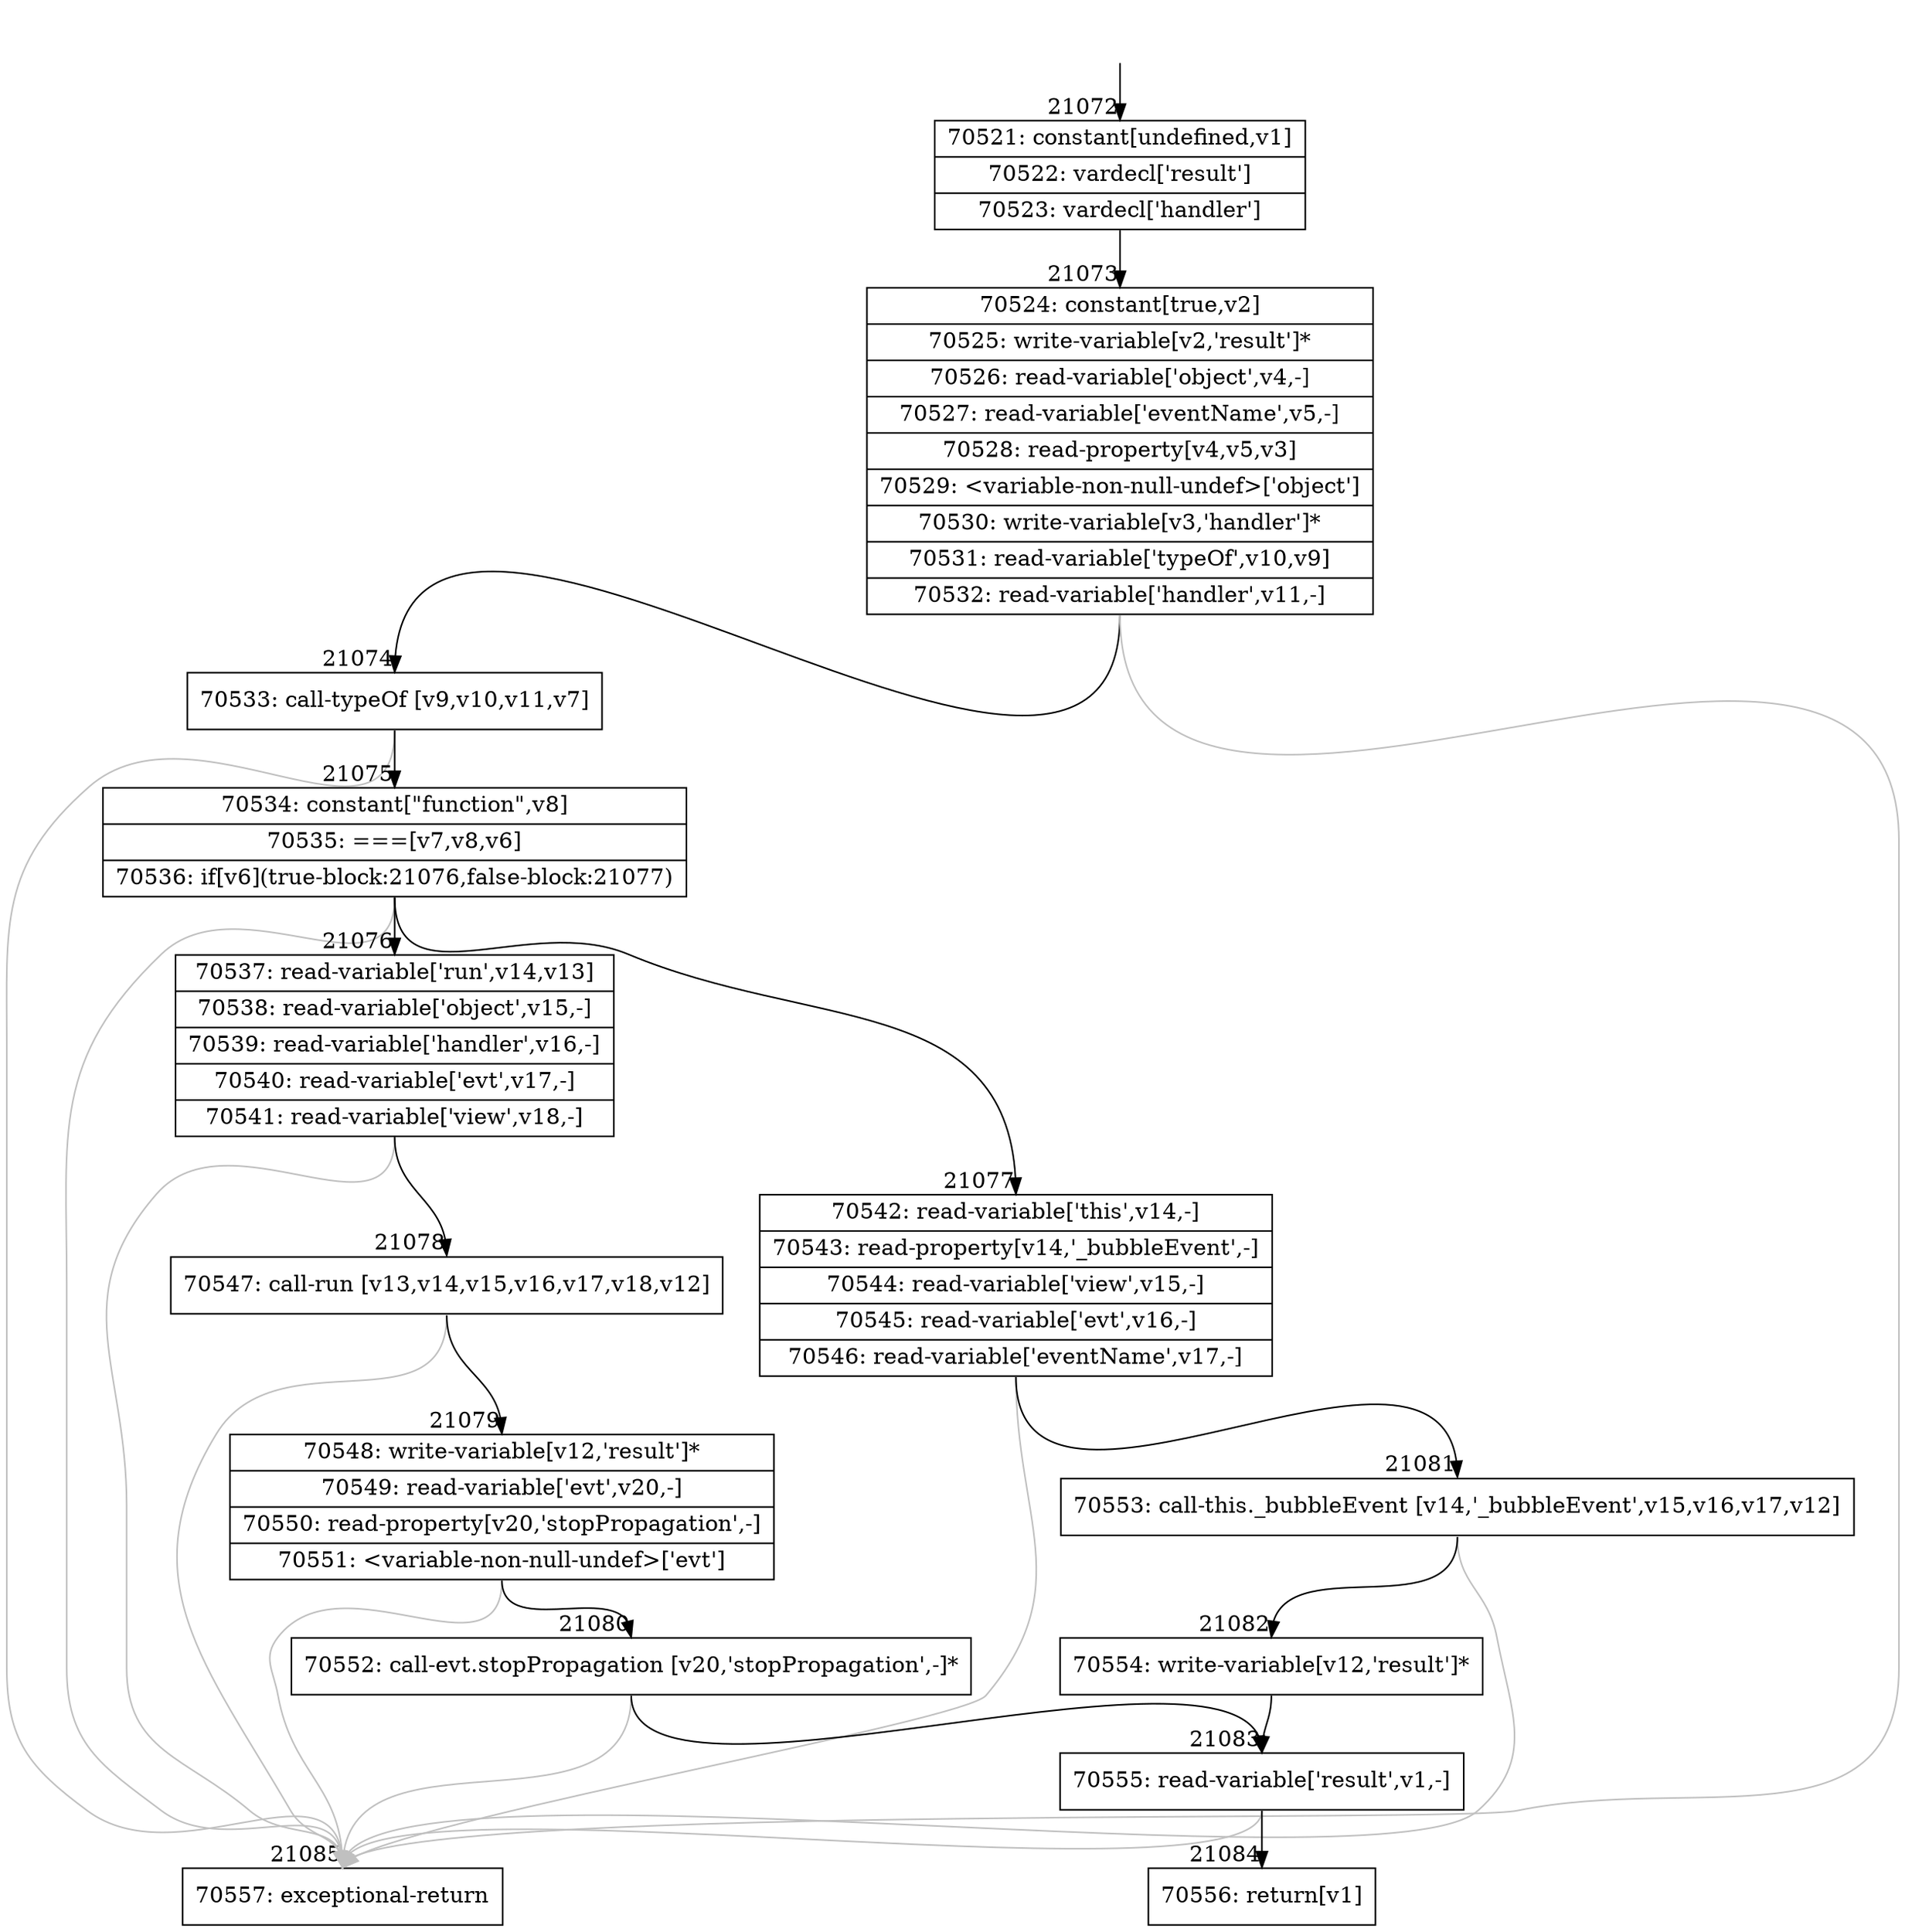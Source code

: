 digraph {
rankdir="TD"
BB_entry1840[shape=none,label=""];
BB_entry1840 -> BB21072 [tailport=s, headport=n, headlabel="    21072"]
BB21072 [shape=record label="{70521: constant[undefined,v1]|70522: vardecl['result']|70523: vardecl['handler']}" ] 
BB21072 -> BB21073 [tailport=s, headport=n, headlabel="      21073"]
BB21073 [shape=record label="{70524: constant[true,v2]|70525: write-variable[v2,'result']*|70526: read-variable['object',v4,-]|70527: read-variable['eventName',v5,-]|70528: read-property[v4,v5,v3]|70529: \<variable-non-null-undef\>['object']|70530: write-variable[v3,'handler']*|70531: read-variable['typeOf',v10,v9]|70532: read-variable['handler',v11,-]}" ] 
BB21073 -> BB21074 [tailport=s, headport=n, headlabel="      21074"]
BB21073 -> BB21085 [tailport=s, headport=n, color=gray, headlabel="      21085"]
BB21074 [shape=record label="{70533: call-typeOf [v9,v10,v11,v7]}" ] 
BB21074 -> BB21075 [tailport=s, headport=n, headlabel="      21075"]
BB21074 -> BB21085 [tailport=s, headport=n, color=gray]
BB21075 [shape=record label="{70534: constant[\"function\",v8]|70535: ===[v7,v8,v6]|70536: if[v6](true-block:21076,false-block:21077)}" ] 
BB21075 -> BB21076 [tailport=s, headport=n, headlabel="      21076"]
BB21075 -> BB21077 [tailport=s, headport=n, headlabel="      21077"]
BB21075 -> BB21085 [tailport=s, headport=n, color=gray]
BB21076 [shape=record label="{70537: read-variable['run',v14,v13]|70538: read-variable['object',v15,-]|70539: read-variable['handler',v16,-]|70540: read-variable['evt',v17,-]|70541: read-variable['view',v18,-]}" ] 
BB21076 -> BB21078 [tailport=s, headport=n, headlabel="      21078"]
BB21076 -> BB21085 [tailport=s, headport=n, color=gray]
BB21077 [shape=record label="{70542: read-variable['this',v14,-]|70543: read-property[v14,'_bubbleEvent',-]|70544: read-variable['view',v15,-]|70545: read-variable['evt',v16,-]|70546: read-variable['eventName',v17,-]}" ] 
BB21077 -> BB21081 [tailport=s, headport=n, headlabel="      21081"]
BB21077 -> BB21085 [tailport=s, headport=n, color=gray]
BB21078 [shape=record label="{70547: call-run [v13,v14,v15,v16,v17,v18,v12]}" ] 
BB21078 -> BB21079 [tailport=s, headport=n, headlabel="      21079"]
BB21078 -> BB21085 [tailport=s, headport=n, color=gray]
BB21079 [shape=record label="{70548: write-variable[v12,'result']*|70549: read-variable['evt',v20,-]|70550: read-property[v20,'stopPropagation',-]|70551: \<variable-non-null-undef\>['evt']}" ] 
BB21079 -> BB21080 [tailport=s, headport=n, headlabel="      21080"]
BB21079 -> BB21085 [tailport=s, headport=n, color=gray]
BB21080 [shape=record label="{70552: call-evt.stopPropagation [v20,'stopPropagation',-]*}" ] 
BB21080 -> BB21083 [tailport=s, headport=n, headlabel="      21083"]
BB21080 -> BB21085 [tailport=s, headport=n, color=gray]
BB21081 [shape=record label="{70553: call-this._bubbleEvent [v14,'_bubbleEvent',v15,v16,v17,v12]}" ] 
BB21081 -> BB21082 [tailport=s, headport=n, headlabel="      21082"]
BB21081 -> BB21085 [tailport=s, headport=n, color=gray]
BB21082 [shape=record label="{70554: write-variable[v12,'result']*}" ] 
BB21082 -> BB21083 [tailport=s, headport=n]
BB21083 [shape=record label="{70555: read-variable['result',v1,-]}" ] 
BB21083 -> BB21084 [tailport=s, headport=n, headlabel="      21084"]
BB21083 -> BB21085 [tailport=s, headport=n, color=gray]
BB21084 [shape=record label="{70556: return[v1]}" ] 
BB21085 [shape=record label="{70557: exceptional-return}" ] 
//#$~ 39611
}
